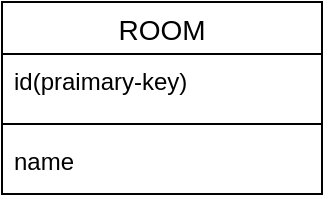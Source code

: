 <mxfile version="21.1.1" type="github">
  <diagram id="R2lEEEUBdFMjLlhIrx00" name="Page-1">
    <mxGraphModel dx="592" dy="646" grid="1" gridSize="10" guides="1" tooltips="1" connect="1" arrows="1" fold="1" page="1" pageScale="1" pageWidth="850" pageHeight="1100" math="0" shadow="0" extFonts="Permanent Marker^https://fonts.googleapis.com/css?family=Permanent+Marker">
      <root>
        <mxCell id="0" />
        <mxCell id="1" parent="0" />
        <mxCell id="HniGmukBYQ9XIRuE8f1l-1" value="ROOM" style="swimlane;fontStyle=0;childLayout=stackLayout;horizontal=1;startSize=26;horizontalStack=0;resizeParent=1;resizeParentMax=0;resizeLast=0;collapsible=1;marginBottom=0;align=center;fontSize=14;" parent="1" vertex="1">
          <mxGeometry x="40" y="40" width="160" height="96" as="geometry" />
        </mxCell>
        <mxCell id="HniGmukBYQ9XIRuE8f1l-2" value="id(praimary-key)" style="text;strokeColor=none;fillColor=none;spacingLeft=4;spacingRight=4;overflow=hidden;rotatable=0;points=[[0,0.5],[1,0.5]];portConstraint=eastwest;fontSize=12;whiteSpace=wrap;html=1;" parent="HniGmukBYQ9XIRuE8f1l-1" vertex="1">
          <mxGeometry y="26" width="160" height="30" as="geometry" />
        </mxCell>
        <mxCell id="HniGmukBYQ9XIRuE8f1l-12" value="" style="line;strokeWidth=1;rotatable=0;dashed=0;labelPosition=right;align=left;verticalAlign=middle;spacingTop=0;spacingLeft=6;points=[];portConstraint=eastwest;" parent="HniGmukBYQ9XIRuE8f1l-1" vertex="1">
          <mxGeometry y="56" width="160" height="10" as="geometry" />
        </mxCell>
        <mxCell id="HniGmukBYQ9XIRuE8f1l-3" value="name" style="text;strokeColor=none;fillColor=none;spacingLeft=4;spacingRight=4;overflow=hidden;rotatable=0;points=[[0,0.5],[1,0.5]];portConstraint=eastwest;fontSize=12;whiteSpace=wrap;html=1;" parent="HniGmukBYQ9XIRuE8f1l-1" vertex="1">
          <mxGeometry y="66" width="160" height="30" as="geometry" />
        </mxCell>
      </root>
    </mxGraphModel>
  </diagram>
</mxfile>

